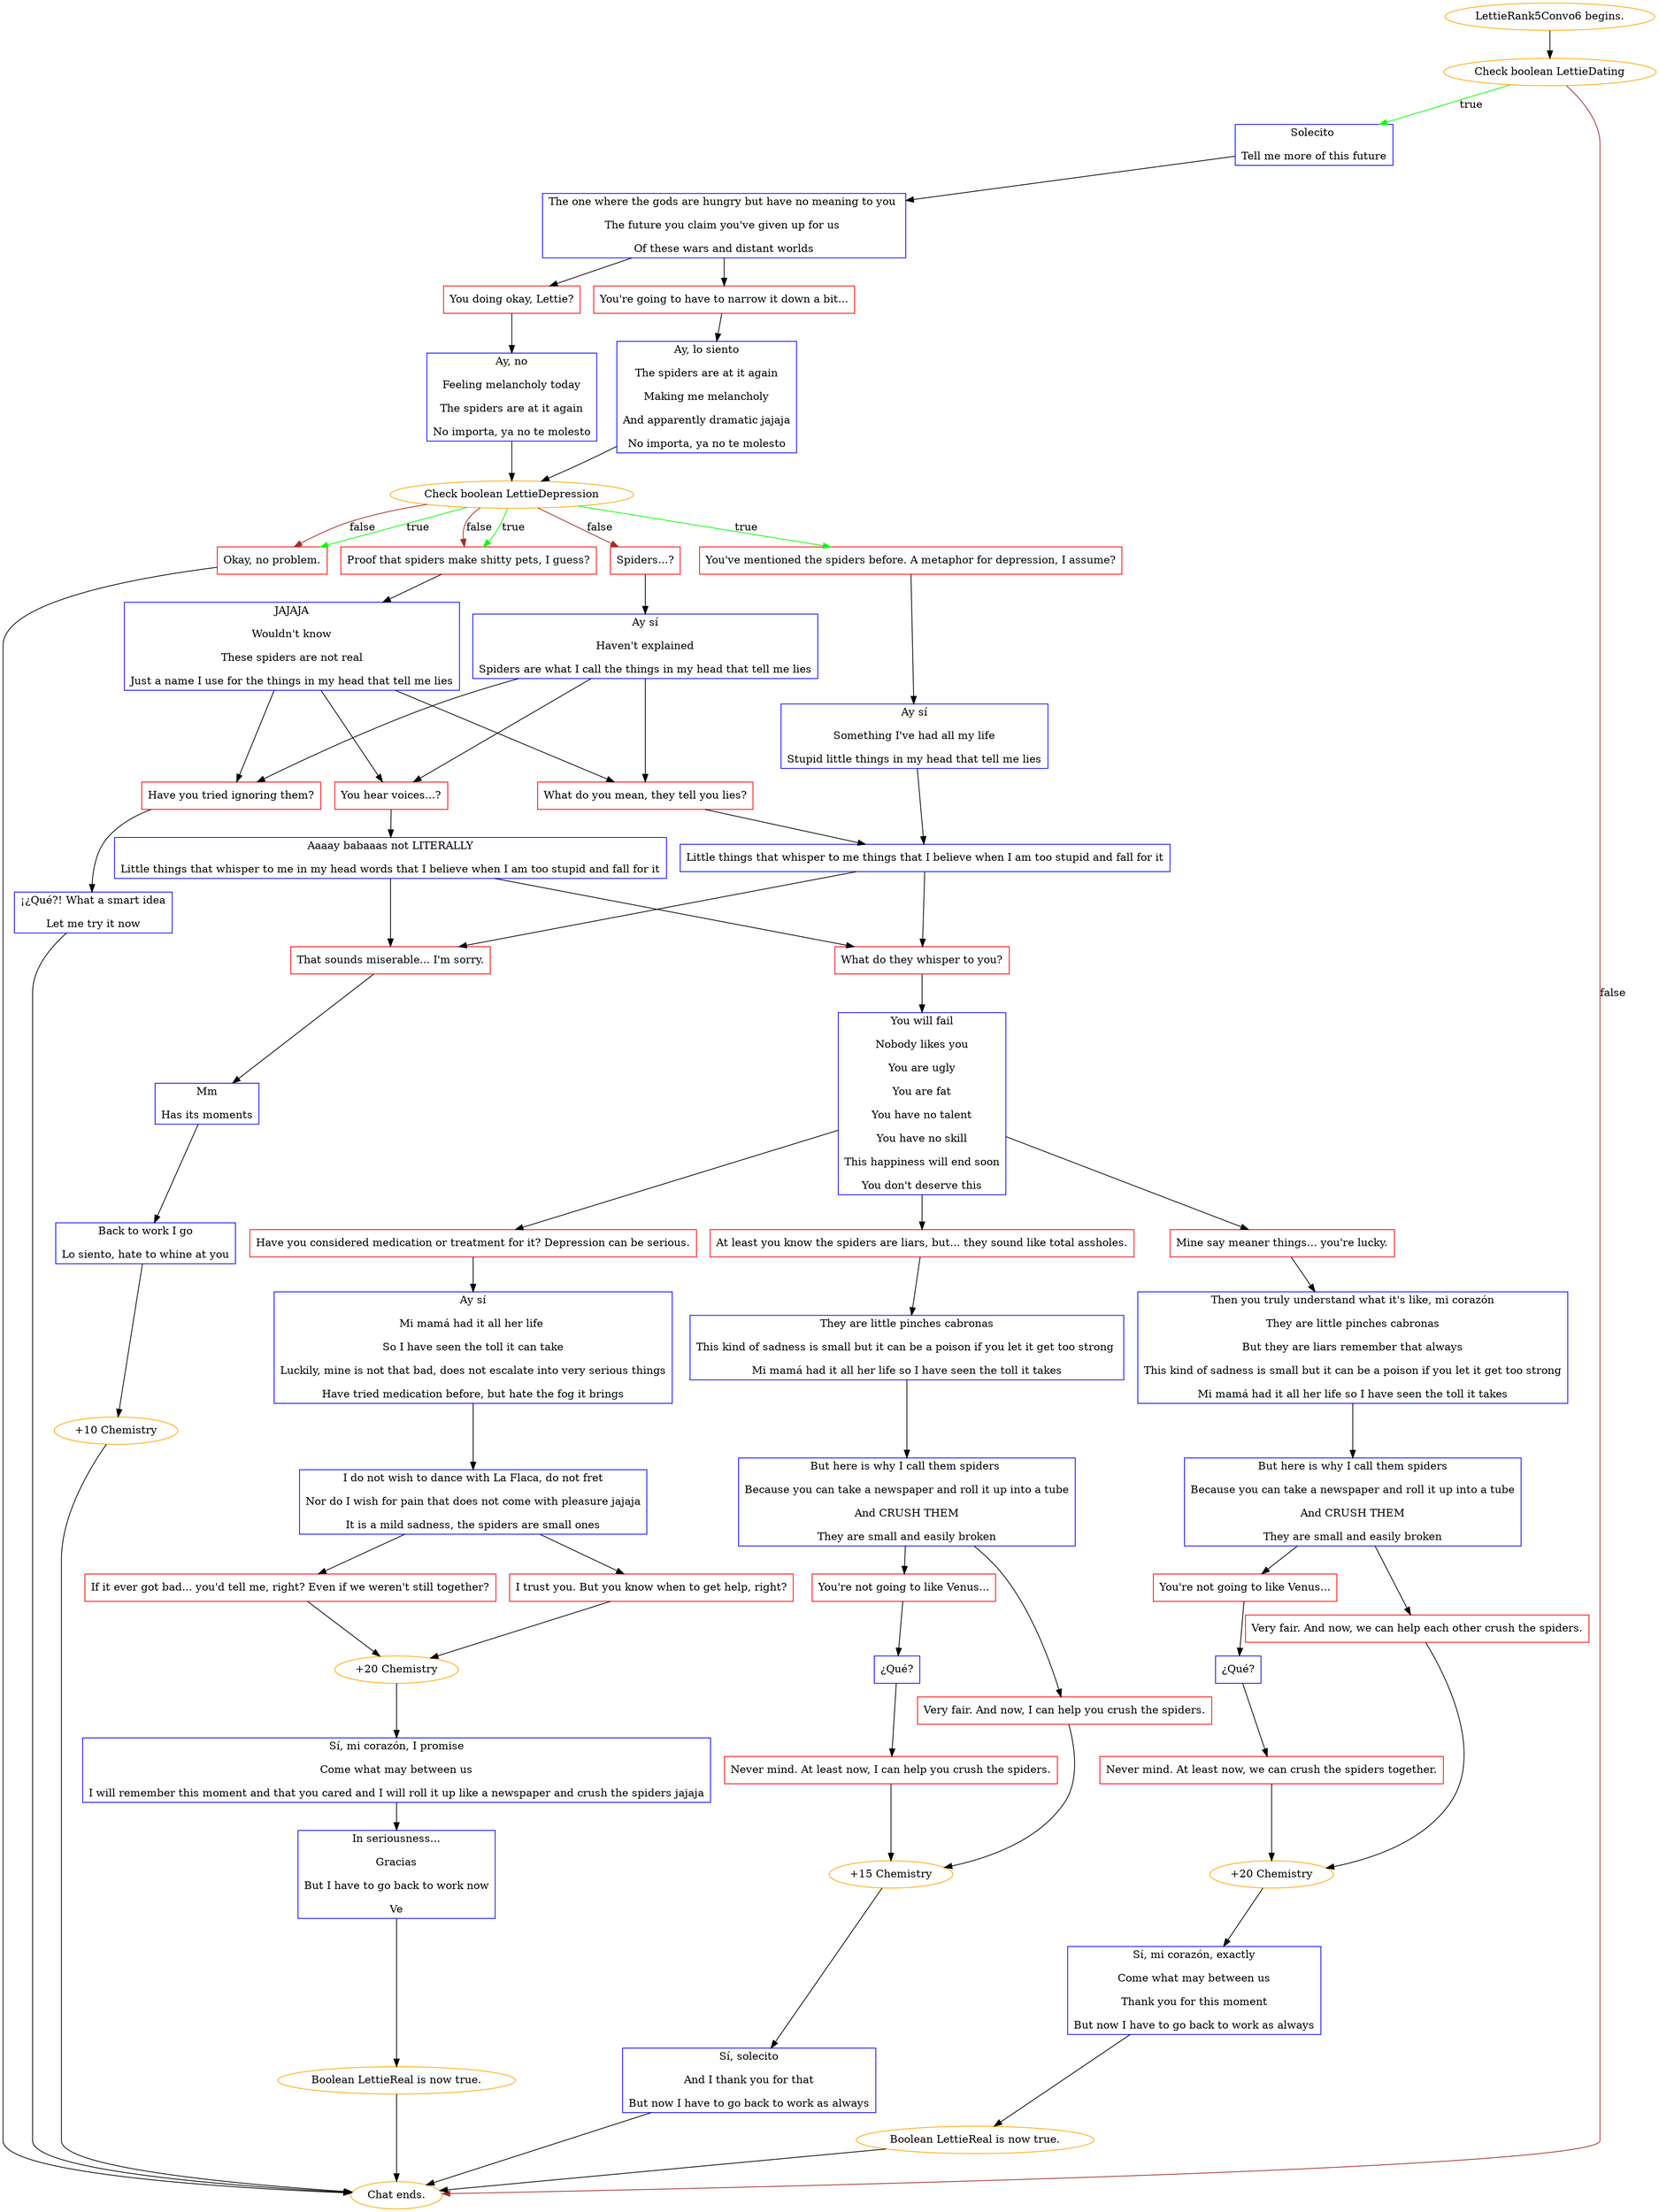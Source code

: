 digraph {
	"LettieRank5Convo6 begins." [color=orange];
		"LettieRank5Convo6 begins." -> 2252;
	2252 [label="Check boolean LettieDating",color=orange];
		2252 -> 2254 [label=true,color=green];
		2252 -> "Chat ends." [label=false,color=brown];
	2254 [label="Solecito 
Tell me more of this future",shape=box,color=blue];
		2254 -> 2255;
	"Chat ends." [color=orange];
	2255 [label="The one where the gods are hungry but have no meaning to you 
The future you claim you've given up for us 
Of these wars and distant worlds",shape=box,color=blue];
		2255 -> 2256;
		2255 -> 2257;
	2256 [label="You doing okay, Lettie?",shape=box,color=red];
		2256 -> 2258;
	2257 [label="You're going to have to narrow it down a bit...",shape=box,color=red];
		2257 -> 2259;
	2258 [label="Ay, no
Feeling melancholy today
The spiders are at it again
No importa, ya no te molesto",shape=box,color=blue];
		2258 -> 2260;
	2259 [label="Ay, lo siento
The spiders are at it again
Making me melancholy
And apparently dramatic jajaja
No importa, ya no te molesto",shape=box,color=blue];
		2259 -> 2260;
	2260 [label="Check boolean LettieDepression",color=orange];
		2260 -> 2261 [label=true,color=green];
		2260 -> 2263 [label=true,color=green];
		2260 -> 2264 [label=true,color=green];
		2260 -> 2262 [label=false,color=brown];
		2260 -> 2263 [label=false,color=brown];
		2260 -> 2264 [label=false,color=brown];
	2261 [label="You've mentioned the spiders before. A metaphor for depression, I assume?",shape=box,color=red];
		2261 -> 2266;
	2263 [label="Proof that spiders make shitty pets, I guess?",shape=box,color=red];
		2263 -> 2313;
	2264 [label="Okay, no problem.",shape=box,color=red];
		2264 -> "Chat ends.";
	2262 [label="Spiders...?",shape=box,color=red];
		2262 -> 2267;
	2266 [label="Ay sí
Something I've had all my life
Stupid little things in my head that tell me lies",shape=box,color=blue];
		2266 -> 2272;
	2313 [label="JAJAJA
Wouldn't know
These spiders are not real
Just a name I use for the things in my head that tell me lies",shape=box,color=blue];
		2313 -> 2269;
		2313 -> 2270;
		2313 -> 2271;
	2267 [label="Ay sí
Haven't explained
Spiders are what I call the things in my head that tell me lies",shape=box,color=blue];
		2267 -> 2269;
		2267 -> 2270;
		2267 -> 2271;
	2272 [label="Little things that whisper to me things that I believe when I am too stupid and fall for it",shape=box,color=blue];
		2272 -> 2276;
		2272 -> 2277;
	2269 [label="What do you mean, they tell you lies?",shape=box,color=red];
		2269 -> 2272;
	2270 [label="You hear voices...?",shape=box,color=red];
		2270 -> 2273;
	2271 [label="Have you tried ignoring them?",shape=box,color=red];
		2271 -> 2274;
	2276 [label="What do they whisper to you?",shape=box,color=red];
		2276 -> 2282;
	2277 [label="That sounds miserable... I'm sorry.",shape=box,color=red];
		2277 -> 2278;
	2273 [label="Aaaay babaaas not LITERALLY
Little things that whisper to me in my head words that I believe when I am too stupid and fall for it",shape=box,color=blue];
		2273 -> 2276;
		2273 -> 2277;
	2274 [label="¡¿Qué?! What a smart idea
Let me try it now",shape=box,color=blue];
		2274 -> "Chat ends.";
	2282 [label="You will fail
Nobody likes you
You are ugly
You are fat
You have no talent
You have no skill
This happiness will end soon
You don't deserve this",shape=box,color=blue];
		2282 -> 2283;
		2282 -> 2284;
		2282 -> 2285;
	2278 [label="Mm
Has its moments",shape=box,color=blue];
		2278 -> 2279;
	2283 [label="At least you know the spiders are liars, but... they sound like total assholes.",shape=box,color=red];
		2283 -> 2286;
	2284 [label="Mine say meaner things... you're lucky.",shape=box,color=red];
		2284 -> 2287;
	2285 [label="Have you considered medication or treatment for it? Depression can be serious.",shape=box,color=red];
		2285 -> 2288;
	2279 [label="Back to work I go
Lo siento, hate to whine at you",shape=box,color=blue];
		2279 -> 2280;
	2286 [label="They are little pinches cabronas
This kind of sadness is small but it can be a poison if you let it get too strong 
Mi mamá had it all her life so I have seen the toll it takes",shape=box,color=blue];
		2286 -> 2289;
	2287 [label="Then you truly understand what it's like, mi corazón
They are little pinches cabronas
But they are liars remember that always
This kind of sadness is small but it can be a poison if you let it get too strong
Mi mamá had it all her life so I have seen the toll it takes",shape=box,color=blue];
		2287 -> 2290;
	2288 [label="Ay sí
Mi mamá had it all her life 
So I have seen the toll it can take
Luckily, mine is not that bad, does not escalate into very serious things
Have tried medication before, but hate the fog it brings",shape=box,color=blue];
		2288 -> 2291;
	2280 [label="+10 Chemistry",color=orange];
		2280 -> "Chat ends.";
	2289 [label="But here is why I call them spiders 
Because you can take a newspaper and roll it up into a tube
And CRUSH THEM
They are small and easily broken",shape=box,color=blue];
		2289 -> 2292;
		2289 -> 2293;
	2290 [label="But here is why I call them spiders
Because you can take a newspaper and roll it up into a tube
And CRUSH THEM
They are small and easily broken",shape=box,color=blue];
		2290 -> 2294;
		2290 -> 2295;
	2291 [label="I do not wish to dance with La Flaca, do not fret
Nor do I wish for pain that does not come with pleasure jajaja
It is a mild sadness, the spiders are small ones",shape=box,color=blue];
		2291 -> 2296;
		2291 -> 2297;
	2292 [label="You're not going to like Venus...",shape=box,color=red];
		2292 -> 2298;
	2293 [label="Very fair. And now, I can help you crush the spiders.",shape=box,color=red];
		2293 -> 2304;
	2294 [label="You're not going to like Venus...",shape=box,color=red];
		2294 -> 2299;
	2295 [label="Very fair. And now, we can help each other crush the spiders.",shape=box,color=red];
		2295 -> 2308;
	2296 [label="I trust you. But you know when to get help, right?",shape=box,color=red];
		2296 -> 2311;
	2297 [label="If it ever got bad... you'd tell me, right? Even if we weren't still together?",shape=box,color=red];
		2297 -> 2311;
	2298 [label="¿Qué?",shape=box,color=blue];
		2298 -> 2301;
	2304 [label="+15 Chemistry",color=orange];
		2304 -> 2303;
	2299 [label="¿Qué?",shape=box,color=blue];
		2299 -> 2302;
	2308 [label="+20 Chemistry",color=orange];
		2308 -> 2306;
	2311 [label="+20 Chemistry",color=orange];
		2311 -> 2300;
	2301 [label="Never mind. At least now, I can help you crush the spiders.",shape=box,color=red];
		2301 -> 2304;
	2303 [label="Sí, solecito
And I thank you for that
But now I have to go back to work as always",shape=box,color=blue];
		2303 -> "Chat ends.";
	2302 [label="Never mind. At least now, we can crush the spiders together.",shape=box,color=red];
		2302 -> 2308;
	2306 [label="Sí, mi corazón, exactly
Come what may between us
Thank you for this moment
But now I have to go back to work as always",shape=box,color=blue];
		2306 -> 2307;
	2300 [label="Sí, mi corazón, I promise
Come what may between us
I will remember this moment and that you cared and I will roll it up like a newspaper and crush the spiders jajaja",shape=box,color=blue];
		2300 -> 2310;
	2307 [label="Boolean LettieReal is now true.",color=orange];
		2307 -> "Chat ends.";
	2310 [label="In seriousness...
Gracias
But I have to go back to work now
Ve",shape=box,color=blue];
		2310 -> 2268;
	2268 [label="Boolean LettieReal is now true.",color=orange];
		2268 -> "Chat ends.";
}